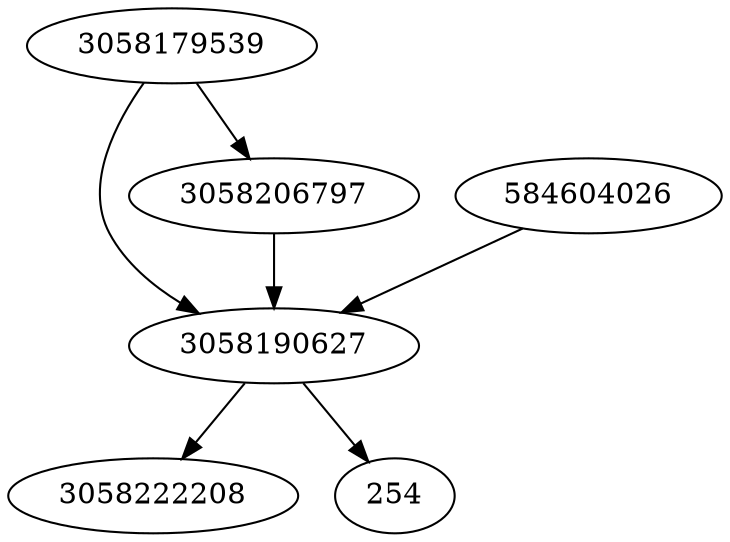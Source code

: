 strict digraph  {
3058222208;
3058190627;
3058206797;
3058179539;
584604026;
254;
3058190627 -> 254;
3058190627 -> 3058222208;
3058206797 -> 3058190627;
3058179539 -> 3058206797;
3058179539 -> 3058190627;
584604026 -> 3058190627;
}
